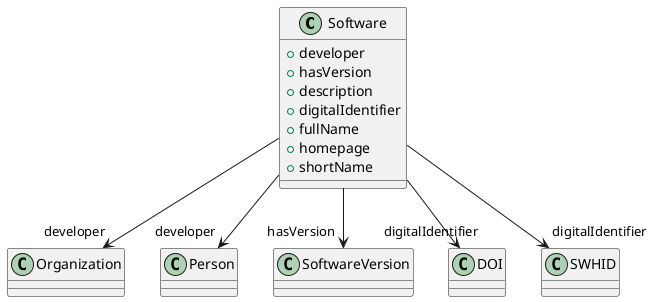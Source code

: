 @startuml
class Software {
+developer
+hasVersion
+description
+digitalIdentifier
+fullName
+homepage
+shortName

}
Software -d-> "developer" Organization
Software -d-> "developer" Person
Software -d-> "hasVersion" SoftwareVersion
Software -d-> "digitalIdentifier" DOI
Software -d-> "digitalIdentifier" SWHID

@enduml